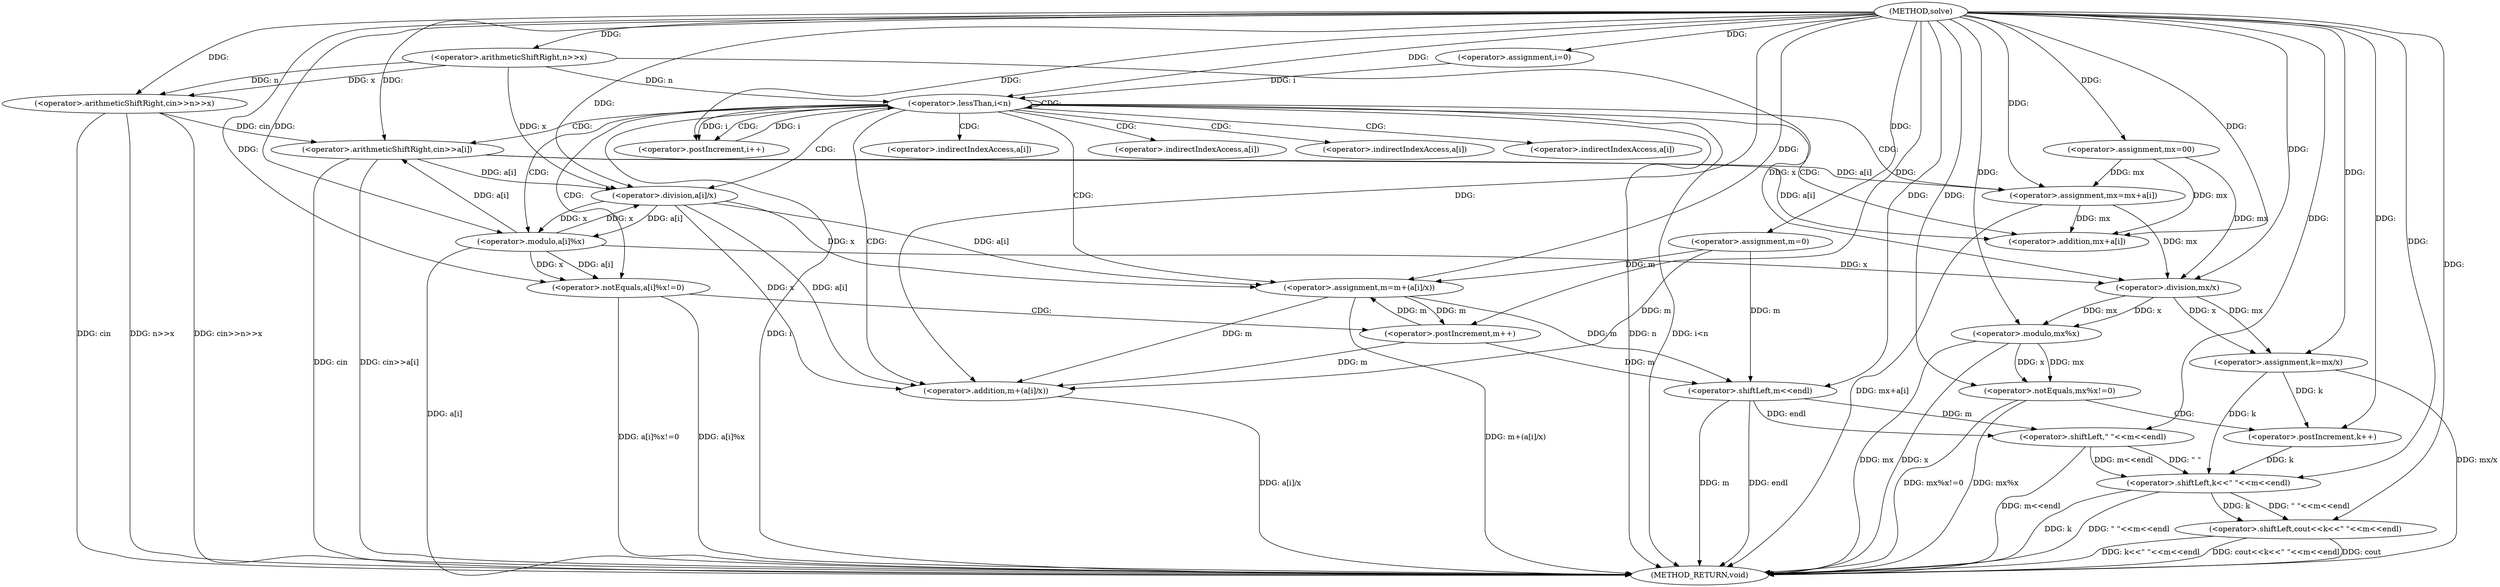 digraph "solve" {  
"1000152" [label = "(METHOD,solve)" ]
"1000235" [label = "(METHOD_RETURN,void)" ]
"1000159" [label = "(<operator>.assignment,m=0)" ]
"1000163" [label = "(<operator>.assignment,mx=00)" ]
"1000166" [label = "(<operator>.arithmeticShiftRight,cin>>n>>x)" ]
"1000213" [label = "(<operator>.assignment,k=mx/x)" ]
"1000226" [label = "(<operator>.shiftLeft,cout<<k<<\" \"<<m<<endl)" ]
"1000173" [label = "(<operator>.assignment,i=0)" ]
"1000176" [label = "(<operator>.lessThan,i<n)" ]
"1000179" [label = "(<operator>.postIncrement,i++)" ]
"1000219" [label = "(<operator>.notEquals,mx%x!=0)" ]
"1000224" [label = "(<operator>.postIncrement,k++)" ]
"1000168" [label = "(<operator>.arithmeticShiftRight,n>>x)" ]
"1000182" [label = "(<operator>.arithmeticShiftRight,cin>>a[i])" ]
"1000187" [label = "(<operator>.assignment,mx=mx+a[i])" ]
"1000194" [label = "(<operator>.assignment,m=m+(a[i]/x))" ]
"1000215" [label = "(<operator>.division,mx/x)" ]
"1000228" [label = "(<operator>.shiftLeft,k<<\" \"<<m<<endl)" ]
"1000204" [label = "(<operator>.notEquals,a[i]%x!=0)" ]
"1000211" [label = "(<operator>.postIncrement,m++)" ]
"1000220" [label = "(<operator>.modulo,mx%x)" ]
"1000230" [label = "(<operator>.shiftLeft,\" \"<<m<<endl)" ]
"1000189" [label = "(<operator>.addition,mx+a[i])" ]
"1000196" [label = "(<operator>.addition,m+(a[i]/x))" ]
"1000232" [label = "(<operator>.shiftLeft,m<<endl)" ]
"1000198" [label = "(<operator>.division,a[i]/x)" ]
"1000205" [label = "(<operator>.modulo,a[i]%x)" ]
"1000184" [label = "(<operator>.indirectIndexAccess,a[i])" ]
"1000191" [label = "(<operator>.indirectIndexAccess,a[i])" ]
"1000199" [label = "(<operator>.indirectIndexAccess,a[i])" ]
"1000206" [label = "(<operator>.indirectIndexAccess,a[i])" ]
  "1000166" -> "1000235"  [ label = "DDG: cin"] 
  "1000166" -> "1000235"  [ label = "DDG: n>>x"] 
  "1000166" -> "1000235"  [ label = "DDG: cin>>n>>x"] 
  "1000176" -> "1000235"  [ label = "DDG: i"] 
  "1000176" -> "1000235"  [ label = "DDG: n"] 
  "1000176" -> "1000235"  [ label = "DDG: i<n"] 
  "1000213" -> "1000235"  [ label = "DDG: mx/x"] 
  "1000220" -> "1000235"  [ label = "DDG: mx"] 
  "1000220" -> "1000235"  [ label = "DDG: x"] 
  "1000219" -> "1000235"  [ label = "DDG: mx%x"] 
  "1000219" -> "1000235"  [ label = "DDG: mx%x!=0"] 
  "1000228" -> "1000235"  [ label = "DDG: k"] 
  "1000232" -> "1000235"  [ label = "DDG: m"] 
  "1000230" -> "1000235"  [ label = "DDG: m<<endl"] 
  "1000228" -> "1000235"  [ label = "DDG: \" \"<<m<<endl"] 
  "1000226" -> "1000235"  [ label = "DDG: k<<\" \"<<m<<endl"] 
  "1000226" -> "1000235"  [ label = "DDG: cout<<k<<\" \"<<m<<endl"] 
  "1000182" -> "1000235"  [ label = "DDG: cin"] 
  "1000182" -> "1000235"  [ label = "DDG: cin>>a[i]"] 
  "1000187" -> "1000235"  [ label = "DDG: mx+a[i]"] 
  "1000196" -> "1000235"  [ label = "DDG: a[i]/x"] 
  "1000194" -> "1000235"  [ label = "DDG: m+(a[i]/x)"] 
  "1000205" -> "1000235"  [ label = "DDG: a[i]"] 
  "1000204" -> "1000235"  [ label = "DDG: a[i]%x"] 
  "1000204" -> "1000235"  [ label = "DDG: a[i]%x!=0"] 
  "1000226" -> "1000235"  [ label = "DDG: cout"] 
  "1000232" -> "1000235"  [ label = "DDG: endl"] 
  "1000152" -> "1000159"  [ label = "DDG: "] 
  "1000152" -> "1000163"  [ label = "DDG: "] 
  "1000215" -> "1000213"  [ label = "DDG: mx"] 
  "1000215" -> "1000213"  [ label = "DDG: x"] 
  "1000152" -> "1000166"  [ label = "DDG: "] 
  "1000168" -> "1000166"  [ label = "DDG: x"] 
  "1000168" -> "1000166"  [ label = "DDG: n"] 
  "1000152" -> "1000173"  [ label = "DDG: "] 
  "1000152" -> "1000213"  [ label = "DDG: "] 
  "1000152" -> "1000226"  [ label = "DDG: "] 
  "1000228" -> "1000226"  [ label = "DDG: \" \"<<m<<endl"] 
  "1000228" -> "1000226"  [ label = "DDG: k"] 
  "1000152" -> "1000168"  [ label = "DDG: "] 
  "1000173" -> "1000176"  [ label = "DDG: i"] 
  "1000179" -> "1000176"  [ label = "DDG: i"] 
  "1000152" -> "1000176"  [ label = "DDG: "] 
  "1000168" -> "1000176"  [ label = "DDG: n"] 
  "1000176" -> "1000179"  [ label = "DDG: i"] 
  "1000152" -> "1000179"  [ label = "DDG: "] 
  "1000182" -> "1000187"  [ label = "DDG: a[i]"] 
  "1000163" -> "1000187"  [ label = "DDG: mx"] 
  "1000152" -> "1000187"  [ label = "DDG: "] 
  "1000198" -> "1000194"  [ label = "DDG: x"] 
  "1000198" -> "1000194"  [ label = "DDG: a[i]"] 
  "1000159" -> "1000194"  [ label = "DDG: m"] 
  "1000211" -> "1000194"  [ label = "DDG: m"] 
  "1000152" -> "1000194"  [ label = "DDG: "] 
  "1000163" -> "1000215"  [ label = "DDG: mx"] 
  "1000187" -> "1000215"  [ label = "DDG: mx"] 
  "1000152" -> "1000215"  [ label = "DDG: "] 
  "1000168" -> "1000215"  [ label = "DDG: x"] 
  "1000205" -> "1000215"  [ label = "DDG: x"] 
  "1000220" -> "1000219"  [ label = "DDG: x"] 
  "1000220" -> "1000219"  [ label = "DDG: mx"] 
  "1000152" -> "1000219"  [ label = "DDG: "] 
  "1000213" -> "1000224"  [ label = "DDG: k"] 
  "1000152" -> "1000224"  [ label = "DDG: "] 
  "1000213" -> "1000228"  [ label = "DDG: k"] 
  "1000224" -> "1000228"  [ label = "DDG: k"] 
  "1000152" -> "1000228"  [ label = "DDG: "] 
  "1000230" -> "1000228"  [ label = "DDG: \" \""] 
  "1000230" -> "1000228"  [ label = "DDG: m<<endl"] 
  "1000166" -> "1000182"  [ label = "DDG: cin"] 
  "1000152" -> "1000182"  [ label = "DDG: "] 
  "1000205" -> "1000182"  [ label = "DDG: a[i]"] 
  "1000215" -> "1000220"  [ label = "DDG: mx"] 
  "1000152" -> "1000220"  [ label = "DDG: "] 
  "1000215" -> "1000220"  [ label = "DDG: x"] 
  "1000152" -> "1000230"  [ label = "DDG: "] 
  "1000232" -> "1000230"  [ label = "DDG: endl"] 
  "1000232" -> "1000230"  [ label = "DDG: m"] 
  "1000163" -> "1000189"  [ label = "DDG: mx"] 
  "1000187" -> "1000189"  [ label = "DDG: mx"] 
  "1000152" -> "1000189"  [ label = "DDG: "] 
  "1000182" -> "1000189"  [ label = "DDG: a[i]"] 
  "1000159" -> "1000196"  [ label = "DDG: m"] 
  "1000194" -> "1000196"  [ label = "DDG: m"] 
  "1000211" -> "1000196"  [ label = "DDG: m"] 
  "1000152" -> "1000196"  [ label = "DDG: "] 
  "1000198" -> "1000196"  [ label = "DDG: x"] 
  "1000198" -> "1000196"  [ label = "DDG: a[i]"] 
  "1000205" -> "1000204"  [ label = "DDG: x"] 
  "1000205" -> "1000204"  [ label = "DDG: a[i]"] 
  "1000152" -> "1000204"  [ label = "DDG: "] 
  "1000194" -> "1000211"  [ label = "DDG: m"] 
  "1000152" -> "1000211"  [ label = "DDG: "] 
  "1000159" -> "1000232"  [ label = "DDG: m"] 
  "1000194" -> "1000232"  [ label = "DDG: m"] 
  "1000211" -> "1000232"  [ label = "DDG: m"] 
  "1000152" -> "1000232"  [ label = "DDG: "] 
  "1000182" -> "1000198"  [ label = "DDG: a[i]"] 
  "1000168" -> "1000198"  [ label = "DDG: x"] 
  "1000205" -> "1000198"  [ label = "DDG: x"] 
  "1000152" -> "1000198"  [ label = "DDG: "] 
  "1000198" -> "1000205"  [ label = "DDG: a[i]"] 
  "1000198" -> "1000205"  [ label = "DDG: x"] 
  "1000152" -> "1000205"  [ label = "DDG: "] 
  "1000176" -> "1000206"  [ label = "CDG: "] 
  "1000176" -> "1000205"  [ label = "CDG: "] 
  "1000176" -> "1000191"  [ label = "CDG: "] 
  "1000176" -> "1000199"  [ label = "CDG: "] 
  "1000176" -> "1000179"  [ label = "CDG: "] 
  "1000176" -> "1000182"  [ label = "CDG: "] 
  "1000176" -> "1000194"  [ label = "CDG: "] 
  "1000176" -> "1000184"  [ label = "CDG: "] 
  "1000176" -> "1000176"  [ label = "CDG: "] 
  "1000176" -> "1000198"  [ label = "CDG: "] 
  "1000176" -> "1000187"  [ label = "CDG: "] 
  "1000176" -> "1000204"  [ label = "CDG: "] 
  "1000176" -> "1000189"  [ label = "CDG: "] 
  "1000176" -> "1000196"  [ label = "CDG: "] 
  "1000219" -> "1000224"  [ label = "CDG: "] 
  "1000204" -> "1000211"  [ label = "CDG: "] 
}
